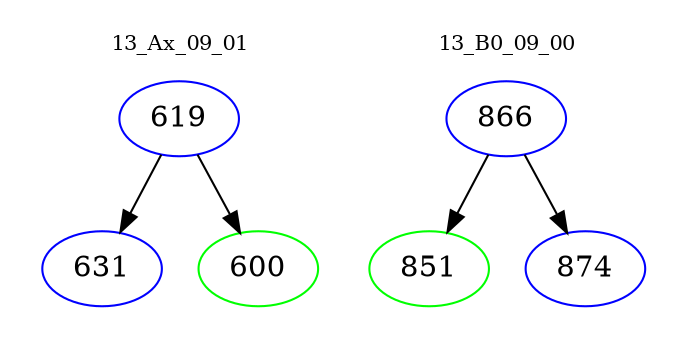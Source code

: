 digraph{
subgraph cluster_0 {
color = white
label = "13_Ax_09_01";
fontsize=10;
T0_619 [label="619", color="blue"]
T0_619 -> T0_631 [color="black"]
T0_631 [label="631", color="blue"]
T0_619 -> T0_600 [color="black"]
T0_600 [label="600", color="green"]
}
subgraph cluster_1 {
color = white
label = "13_B0_09_00";
fontsize=10;
T1_866 [label="866", color="blue"]
T1_866 -> T1_851 [color="black"]
T1_851 [label="851", color="green"]
T1_866 -> T1_874 [color="black"]
T1_874 [label="874", color="blue"]
}
}
